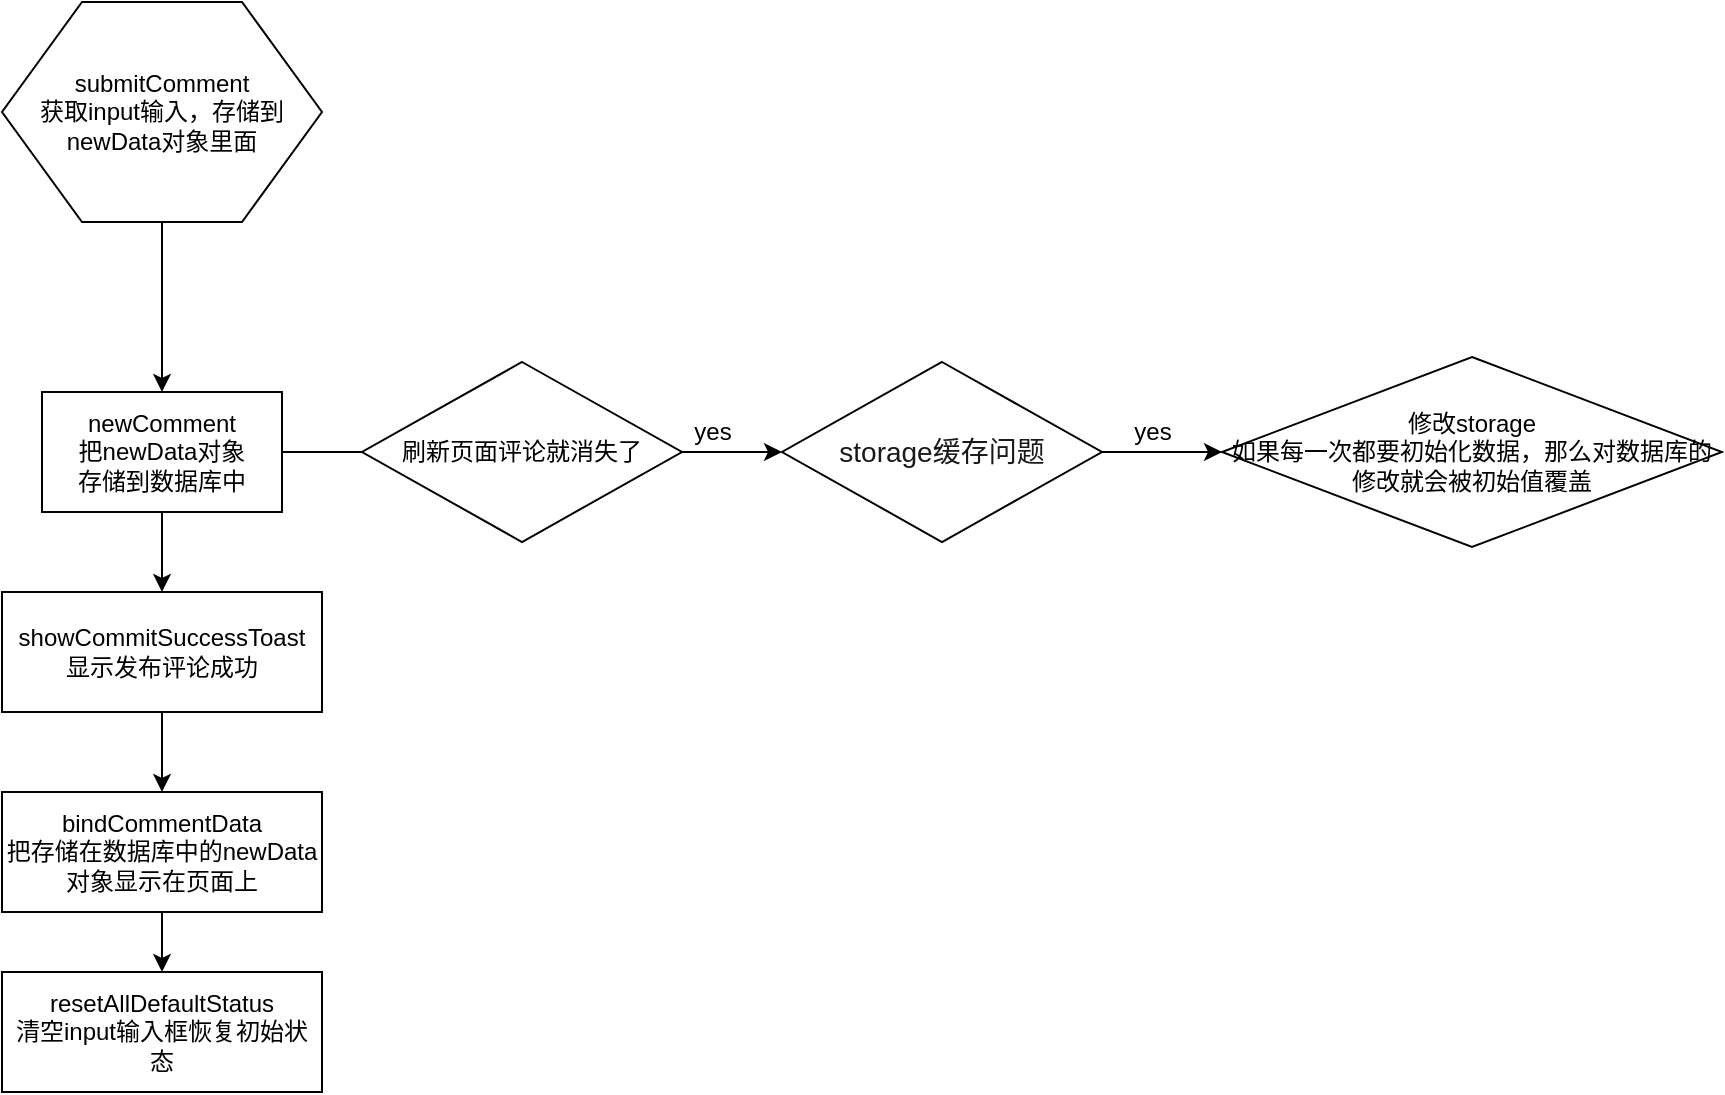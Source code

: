 <mxfile version="12.4.8" type="github">
  <diagram id="C5RBs43oDa-KdzZeNtuy" name="Page-1">
    <mxGraphModel dx="1139" dy="587" grid="1" gridSize="10" guides="1" tooltips="1" connect="1" arrows="1" fold="1" page="1" pageScale="1" pageWidth="3300" pageHeight="4681" math="0" shadow="0">
      <root>
        <mxCell id="WIyWlLk6GJQsqaUBKTNV-0"/>
        <mxCell id="WIyWlLk6GJQsqaUBKTNV-1" parent="WIyWlLk6GJQsqaUBKTNV-0"/>
        <mxCell id="PiBrV14RbeBBBDH9MjoU-1" value="" style="edgeStyle=orthogonalEdgeStyle;rounded=0;orthogonalLoop=1;jettySize=auto;html=1;" edge="1" parent="WIyWlLk6GJQsqaUBKTNV-1" source="yBgSW_WkdD4wECxaiYh7-18">
          <mxGeometry relative="1" as="geometry">
            <mxPoint x="420" y="260" as="targetPoint"/>
          </mxGeometry>
        </mxCell>
        <mxCell id="yBgSW_WkdD4wECxaiYh7-18" value="newComment&lt;br&gt;把newData对象&lt;br&gt;存储到数据库中" style="rounded=0;whiteSpace=wrap;html=1;" parent="WIyWlLk6GJQsqaUBKTNV-1" vertex="1">
          <mxGeometry x="220" y="230" width="120" height="60" as="geometry"/>
        </mxCell>
        <mxCell id="yBgSW_WkdD4wECxaiYh7-23" value="" style="edgeStyle=orthogonalEdgeStyle;rounded=0;orthogonalLoop=1;jettySize=auto;html=1;" parent="WIyWlLk6GJQsqaUBKTNV-1" source="yBgSW_WkdD4wECxaiYh7-19" target="yBgSW_WkdD4wECxaiYh7-22" edge="1">
          <mxGeometry relative="1" as="geometry"/>
        </mxCell>
        <mxCell id="yBgSW_WkdD4wECxaiYh7-19" value="showCommitSuccessToast&lt;br&gt;显示发布评论成功" style="rounded=0;whiteSpace=wrap;html=1;" parent="WIyWlLk6GJQsqaUBKTNV-1" vertex="1">
          <mxGeometry x="200" y="330" width="160" height="60" as="geometry"/>
        </mxCell>
        <mxCell id="yBgSW_WkdD4wECxaiYh7-25" value="" style="edgeStyle=orthogonalEdgeStyle;rounded=0;orthogonalLoop=1;jettySize=auto;html=1;" parent="WIyWlLk6GJQsqaUBKTNV-1" source="yBgSW_WkdD4wECxaiYh7-22" target="yBgSW_WkdD4wECxaiYh7-24" edge="1">
          <mxGeometry relative="1" as="geometry"/>
        </mxCell>
        <mxCell id="yBgSW_WkdD4wECxaiYh7-22" value="bindCommentData&lt;br&gt;把存储在数据库中的newData对象显示在页面上" style="rounded=0;whiteSpace=wrap;html=1;" parent="WIyWlLk6GJQsqaUBKTNV-1" vertex="1">
          <mxGeometry x="200" y="430" width="160" height="60" as="geometry"/>
        </mxCell>
        <mxCell id="yBgSW_WkdD4wECxaiYh7-24" value="resetAllDefaultStatus&lt;br&gt;清空input输入框恢复初始状态" style="rounded=0;whiteSpace=wrap;html=1;" parent="WIyWlLk6GJQsqaUBKTNV-1" vertex="1">
          <mxGeometry x="200" y="520" width="160" height="60" as="geometry"/>
        </mxCell>
        <mxCell id="yBgSW_WkdD4wECxaiYh7-20" value="" style="edgeStyle=orthogonalEdgeStyle;rounded=0;orthogonalLoop=1;jettySize=auto;html=1;" parent="WIyWlLk6GJQsqaUBKTNV-1" source="yBgSW_WkdD4wECxaiYh7-18" target="yBgSW_WkdD4wECxaiYh7-19" edge="1">
          <mxGeometry relative="1" as="geometry"/>
        </mxCell>
        <mxCell id="yBgSW_WkdD4wECxaiYh7-26" value="" style="edgeStyle=orthogonalEdgeStyle;rounded=0;orthogonalLoop=1;jettySize=auto;html=1;" parent="WIyWlLk6GJQsqaUBKTNV-1" source="yBgSW_WkdD4wECxaiYh7-17" target="yBgSW_WkdD4wECxaiYh7-18" edge="1">
          <mxGeometry relative="1" as="geometry"/>
        </mxCell>
        <mxCell id="ySiA1NoV-v9BFG1yjdnS-37" value="" style="group" parent="WIyWlLk6GJQsqaUBKTNV-1" vertex="1" connectable="0">
          <mxGeometry x="200" y="35" width="160" height="110" as="geometry"/>
        </mxCell>
        <mxCell id="yBgSW_WkdD4wECxaiYh7-17" value="submitComment&lt;br&gt;获取input输入，存储到newData对象里面" style="shape=hexagon;perimeter=hexagonPerimeter2;whiteSpace=wrap;html=1;" parent="ySiA1NoV-v9BFG1yjdnS-37" vertex="1">
          <mxGeometry width="160" height="110" as="geometry"/>
        </mxCell>
        <mxCell id="PiBrV14RbeBBBDH9MjoU-3" value="" style="edgeStyle=orthogonalEdgeStyle;rounded=0;orthogonalLoop=1;jettySize=auto;html=1;" edge="1" parent="WIyWlLk6GJQsqaUBKTNV-1" source="ySiA1NoV-v9BFG1yjdnS-43" target="PiBrV14RbeBBBDH9MjoU-2">
          <mxGeometry relative="1" as="geometry"/>
        </mxCell>
        <mxCell id="ySiA1NoV-v9BFG1yjdnS-43" value="刷新页面评论就消失了" style="rhombus;whiteSpace=wrap;html=1;" parent="WIyWlLk6GJQsqaUBKTNV-1" vertex="1">
          <mxGeometry x="380" y="215" width="160" height="90" as="geometry"/>
        </mxCell>
        <mxCell id="PiBrV14RbeBBBDH9MjoU-5" value="" style="edgeStyle=orthogonalEdgeStyle;rounded=0;orthogonalLoop=1;jettySize=auto;html=1;" edge="1" parent="WIyWlLk6GJQsqaUBKTNV-1" source="PiBrV14RbeBBBDH9MjoU-2" target="PiBrV14RbeBBBDH9MjoU-4">
          <mxGeometry relative="1" as="geometry"/>
        </mxCell>
        <mxCell id="PiBrV14RbeBBBDH9MjoU-2" value="&lt;span style=&quot;color: rgba(0 , 0 , 0 , 0.9) ; font-family: , &amp;#34;blinkmacsystemfont&amp;#34; , &amp;#34;helvetica neue&amp;#34; , &amp;#34;pingfang sc&amp;#34; , &amp;#34;hiragino sans gb&amp;#34; , &amp;#34;microsoft yahei ui&amp;#34; , &amp;#34;microsoft yahei&amp;#34; , &amp;#34;arial&amp;#34; , sans-serif ; font-size: 14px ; text-align: left ; white-space: normal ; background-color: rgb(255 , 255 , 255)&quot;&gt;storage缓存问题&lt;/span&gt;" style="rhombus;whiteSpace=wrap;html=1;" vertex="1" parent="WIyWlLk6GJQsqaUBKTNV-1">
          <mxGeometry x="590" y="215" width="160" height="90" as="geometry"/>
        </mxCell>
        <mxCell id="PiBrV14RbeBBBDH9MjoU-4" value="修改storage&lt;br&gt;如果每一次都要初始化数据，那么对数据库的修改就会被初始值覆盖" style="rhombus;whiteSpace=wrap;html=1;" vertex="1" parent="WIyWlLk6GJQsqaUBKTNV-1">
          <mxGeometry x="810" y="212.5" width="250" height="95" as="geometry"/>
        </mxCell>
        <mxCell id="PiBrV14RbeBBBDH9MjoU-6" value="yes" style="text;html=1;align=center;verticalAlign=middle;resizable=0;points=[];autosize=1;" vertex="1" parent="WIyWlLk6GJQsqaUBKTNV-1">
          <mxGeometry x="760" y="240" width="30" height="20" as="geometry"/>
        </mxCell>
        <mxCell id="PiBrV14RbeBBBDH9MjoU-7" value="yes" style="text;html=1;align=center;verticalAlign=middle;resizable=0;points=[];autosize=1;" vertex="1" parent="WIyWlLk6GJQsqaUBKTNV-1">
          <mxGeometry x="540" y="240" width="30" height="20" as="geometry"/>
        </mxCell>
      </root>
    </mxGraphModel>
  </diagram>
</mxfile>
